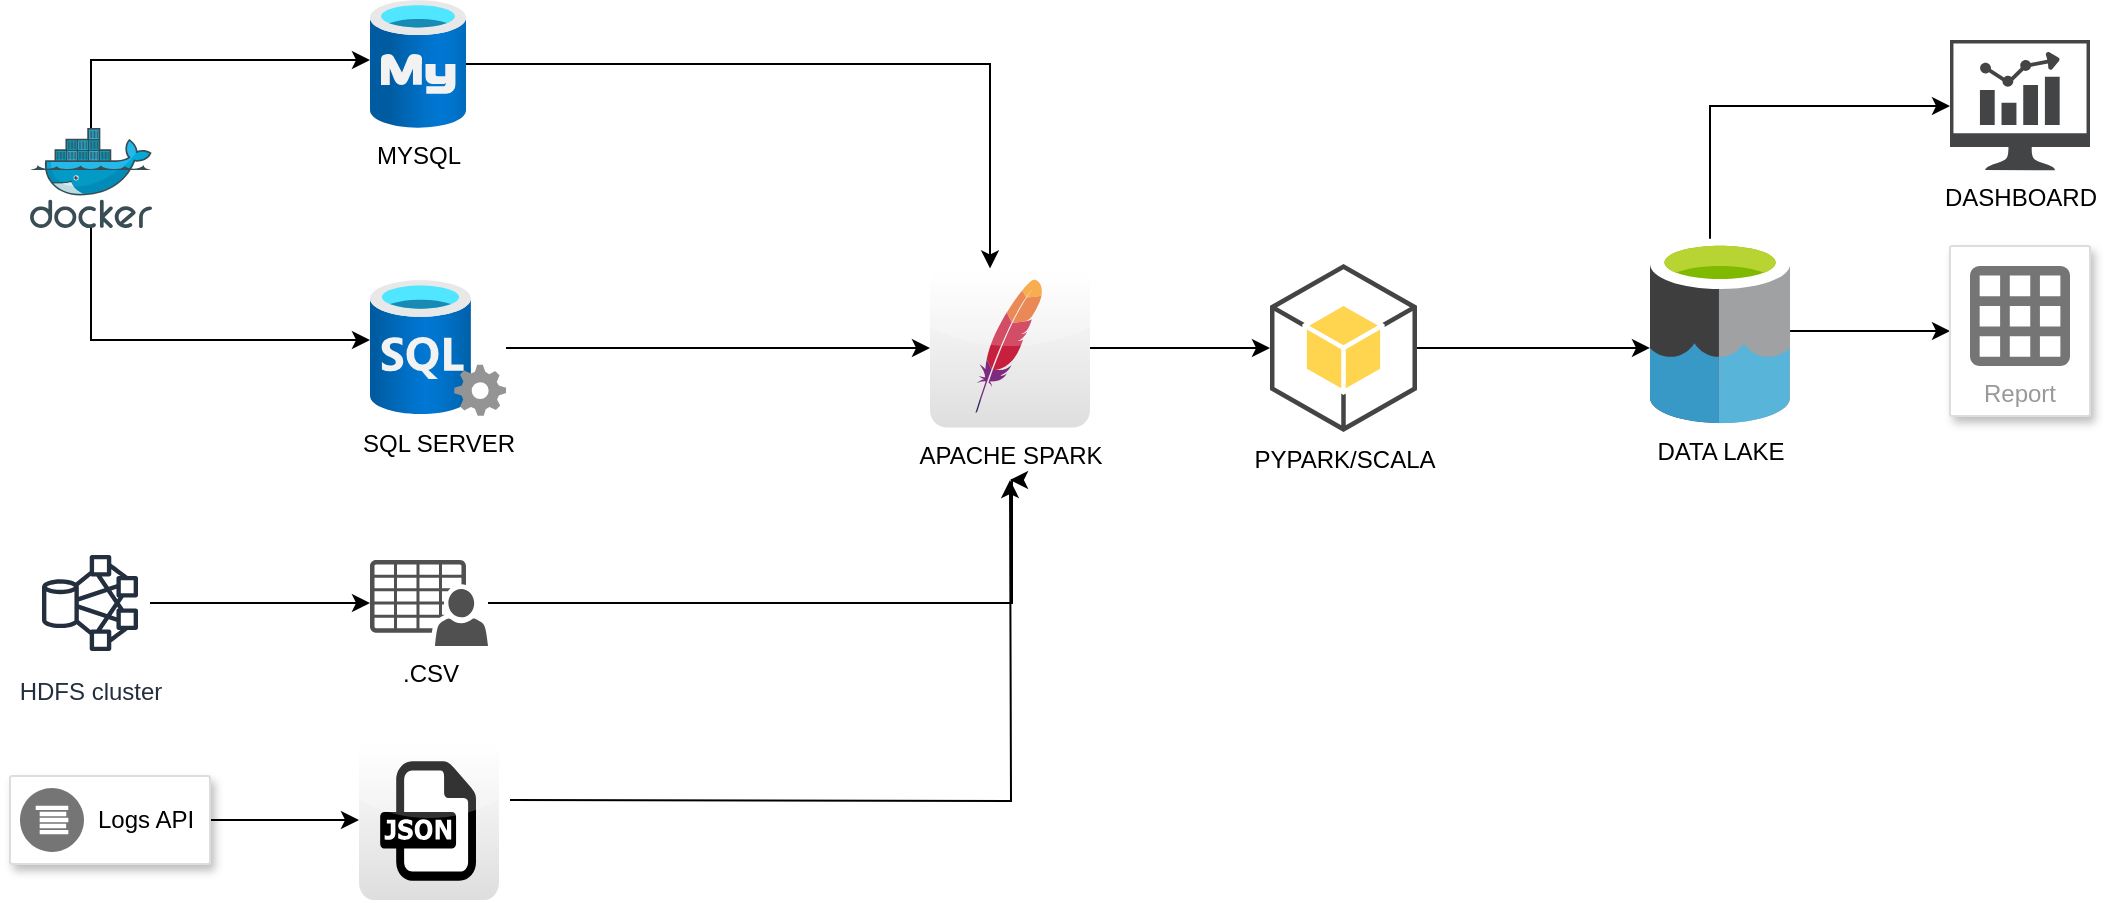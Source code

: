 <mxfile version="20.3.0" type="device"><diagram id="SA1ZznpQd-21Omfcbg4e" name="Page-1"><mxGraphModel dx="1426" dy="798" grid="1" gridSize="10" guides="1" tooltips="1" connect="1" arrows="1" fold="1" page="1" pageScale="1" pageWidth="850" pageHeight="1100" math="0" shadow="0"><root><mxCell id="0"/><mxCell id="1" parent="0"/><mxCell id="95inDjiCnNIqrltKDs3A-22" value="DASHBOARD" style="sketch=0;pointerEvents=1;shadow=0;dashed=0;html=1;strokeColor=none;fillColor=#434445;aspect=fixed;labelPosition=center;verticalLabelPosition=bottom;verticalAlign=top;align=center;outlineConnect=0;shape=mxgraph.vvd.nsx_dashboard;" parent="1" vertex="1"><mxGeometry x="990" y="120" width="70" height="65.1" as="geometry"/></mxCell><mxCell id="RrF4oZYNV_UtxTO051gD-4" style="edgeStyle=orthogonalEdgeStyle;rounded=0;orthogonalLoop=1;jettySize=auto;html=1;" parent="1" source="sg6JzZPTa_xiNhkwsf07-1" target="RrF4oZYNV_UtxTO051gD-3" edge="1"><mxGeometry relative="1" as="geometry"><Array as="points"><mxPoint x="61" y="130"/></Array></mxGeometry></mxCell><mxCell id="e1uYjDDmh3Iul_cl8Zb2-2" style="edgeStyle=orthogonalEdgeStyle;rounded=0;orthogonalLoop=1;jettySize=auto;html=1;" edge="1" parent="1" source="sg6JzZPTa_xiNhkwsf07-1"><mxGeometry relative="1" as="geometry"><mxPoint x="200" y="270" as="targetPoint"/><Array as="points"><mxPoint x="61" y="270"/></Array></mxGeometry></mxCell><mxCell id="sg6JzZPTa_xiNhkwsf07-1" value="" style="sketch=0;aspect=fixed;html=1;points=[];align=center;image;fontSize=12;image=img/lib/mscae/Docker.svg;" parent="1" vertex="1"><mxGeometry x="30.0" y="164" width="60.98" height="50" as="geometry"/></mxCell><mxCell id="e1uYjDDmh3Iul_cl8Zb2-6" style="edgeStyle=orthogonalEdgeStyle;rounded=0;orthogonalLoop=1;jettySize=auto;html=1;" edge="1" parent="1" source="RrF4oZYNV_UtxTO051gD-3" target="e1uYjDDmh3Iul_cl8Zb2-5"><mxGeometry relative="1" as="geometry"><Array as="points"><mxPoint x="510" y="132"/></Array></mxGeometry></mxCell><mxCell id="RrF4oZYNV_UtxTO051gD-3" value="MYSQL" style="aspect=fixed;html=1;points=[];align=center;image;fontSize=12;image=img/lib/azure2/databases/Azure_Database_MySQL_Server.svg;" parent="1" vertex="1"><mxGeometry x="200" y="100" width="48" height="64" as="geometry"/></mxCell><mxCell id="e1uYjDDmh3Iul_cl8Zb2-7" style="edgeStyle=orthogonalEdgeStyle;rounded=0;orthogonalLoop=1;jettySize=auto;html=1;" edge="1" parent="1" source="e1uYjDDmh3Iul_cl8Zb2-3" target="e1uYjDDmh3Iul_cl8Zb2-5"><mxGeometry relative="1" as="geometry"/></mxCell><mxCell id="e1uYjDDmh3Iul_cl8Zb2-3" value="SQL SERVER&lt;br&gt;" style="aspect=fixed;html=1;points=[];align=center;image;fontSize=12;image=img/lib/azure2/databases/SQL_Server.svg;" vertex="1" parent="1"><mxGeometry x="200" y="240" width="68" height="68" as="geometry"/></mxCell><mxCell id="e1uYjDDmh3Iul_cl8Zb2-8" style="edgeStyle=orthogonalEdgeStyle;rounded=0;orthogonalLoop=1;jettySize=auto;html=1;" edge="1" parent="1" source="e1uYjDDmh3Iul_cl8Zb2-4"><mxGeometry relative="1" as="geometry"><mxPoint x="520" y="340" as="targetPoint"/><Array as="points"><mxPoint x="521" y="402"/></Array></mxGeometry></mxCell><mxCell id="e1uYjDDmh3Iul_cl8Zb2-4" value=".CSV&lt;br&gt;" style="sketch=0;pointerEvents=1;shadow=0;dashed=0;html=1;strokeColor=none;fillColor=#505050;labelPosition=center;verticalLabelPosition=bottom;verticalAlign=top;outlineConnect=0;align=center;shape=mxgraph.office.users.csv_file;" vertex="1" parent="1"><mxGeometry x="200" y="380" width="59" height="43" as="geometry"/></mxCell><mxCell id="e1uYjDDmh3Iul_cl8Zb2-17" style="edgeStyle=orthogonalEdgeStyle;rounded=0;orthogonalLoop=1;jettySize=auto;html=1;" edge="1" parent="1" source="e1uYjDDmh3Iul_cl8Zb2-5" target="e1uYjDDmh3Iul_cl8Zb2-34"><mxGeometry relative="1" as="geometry"/></mxCell><mxCell id="e1uYjDDmh3Iul_cl8Zb2-5" value="APACHE SPARK" style="dashed=0;outlineConnect=0;html=1;align=center;labelPosition=center;verticalLabelPosition=bottom;verticalAlign=top;shape=mxgraph.webicons.apache;gradientColor=#DFDEDE" vertex="1" parent="1"><mxGeometry x="480" y="234.2" width="80" height="79.6" as="geometry"/></mxCell><mxCell id="e1uYjDDmh3Iul_cl8Zb2-13" style="edgeStyle=orthogonalEdgeStyle;rounded=0;orthogonalLoop=1;jettySize=auto;html=1;" edge="1" parent="1" source="e1uYjDDmh3Iul_cl8Zb2-12" target="e1uYjDDmh3Iul_cl8Zb2-4"><mxGeometry relative="1" as="geometry"/></mxCell><mxCell id="e1uYjDDmh3Iul_cl8Zb2-12" value="HDFS cluster" style="sketch=0;outlineConnect=0;fontColor=#232F3E;gradientColor=none;strokeColor=#232F3E;fillColor=#ffffff;dashed=0;verticalLabelPosition=bottom;verticalAlign=top;align=center;html=1;fontSize=12;fontStyle=0;aspect=fixed;shape=mxgraph.aws4.resourceIcon;resIcon=mxgraph.aws4.hdfs_cluster;" vertex="1" parent="1"><mxGeometry x="30" y="371.5" width="60" height="60" as="geometry"/></mxCell><mxCell id="e1uYjDDmh3Iul_cl8Zb2-33" style="edgeStyle=orthogonalEdgeStyle;rounded=0;orthogonalLoop=1;jettySize=auto;html=1;" edge="1" parent="1" source="e1uYjDDmh3Iul_cl8Zb2-16" target="e1uYjDDmh3Iul_cl8Zb2-31"><mxGeometry relative="1" as="geometry"/></mxCell><mxCell id="e1uYjDDmh3Iul_cl8Zb2-36" style="edgeStyle=orthogonalEdgeStyle;rounded=0;orthogonalLoop=1;jettySize=auto;html=1;" edge="1" parent="1" source="e1uYjDDmh3Iul_cl8Zb2-16" target="95inDjiCnNIqrltKDs3A-22"><mxGeometry relative="1" as="geometry"><Array as="points"><mxPoint x="870" y="153"/></Array></mxGeometry></mxCell><mxCell id="e1uYjDDmh3Iul_cl8Zb2-16" value="DATA LAKE" style="sketch=0;aspect=fixed;html=1;points=[];align=center;image;fontSize=12;image=img/lib/mscae/Data_Lake.svg;" vertex="1" parent="1"><mxGeometry x="840" y="219.42" width="70.04" height="92.16" as="geometry"/></mxCell><mxCell id="e1uYjDDmh3Iul_cl8Zb2-22" style="edgeStyle=orthogonalEdgeStyle;rounded=0;orthogonalLoop=1;jettySize=auto;html=1;" edge="1" parent="1"><mxGeometry relative="1" as="geometry"><mxPoint x="270" y="500" as="sourcePoint"/><mxPoint x="520" y="340" as="targetPoint"/></mxGeometry></mxCell><mxCell id="e1uYjDDmh3Iul_cl8Zb2-23" value="" style="dashed=0;outlineConnect=0;html=1;align=center;labelPosition=center;verticalLabelPosition=bottom;verticalAlign=top;shape=mxgraph.webicons.json;gradientColor=#DFDEDE" vertex="1" parent="1"><mxGeometry x="194.5" y="470" width="70" height="80" as="geometry"/></mxCell><mxCell id="e1uYjDDmh3Iul_cl8Zb2-28" style="edgeStyle=orthogonalEdgeStyle;rounded=0;orthogonalLoop=1;jettySize=auto;html=1;" edge="1" parent="1" source="e1uYjDDmh3Iul_cl8Zb2-26" target="e1uYjDDmh3Iul_cl8Zb2-23"><mxGeometry relative="1" as="geometry"><mxPoint x="190" y="510" as="targetPoint"/></mxGeometry></mxCell><mxCell id="e1uYjDDmh3Iul_cl8Zb2-26" value="" style="strokeColor=#dddddd;shadow=1;strokeWidth=1;rounded=1;absoluteArcSize=1;arcSize=2;" vertex="1" parent="1"><mxGeometry x="20" y="488" width="100" height="44" as="geometry"/></mxCell><mxCell id="e1uYjDDmh3Iul_cl8Zb2-27" value="Logs API" style="sketch=0;dashed=0;connectable=0;html=1;fillColor=#757575;strokeColor=none;shape=mxgraph.gcp2.logs_api;part=1;labelPosition=right;verticalLabelPosition=middle;align=left;verticalAlign=middle;spacingLeft=5;fontSize=12;" vertex="1" parent="e1uYjDDmh3Iul_cl8Zb2-26"><mxGeometry y="0.5" width="32" height="32" relative="1" as="geometry"><mxPoint x="5" y="-16" as="offset"/></mxGeometry></mxCell><mxCell id="e1uYjDDmh3Iul_cl8Zb2-31" value="Report" style="strokeColor=#dddddd;shadow=1;strokeWidth=1;rounded=1;absoluteArcSize=1;arcSize=2;labelPosition=center;verticalLabelPosition=middle;align=center;verticalAlign=bottom;spacingLeft=0;fontColor=#999999;fontSize=12;whiteSpace=wrap;spacingBottom=2;" vertex="1" parent="1"><mxGeometry x="990" y="223" width="70" height="85" as="geometry"/></mxCell><mxCell id="e1uYjDDmh3Iul_cl8Zb2-32" value="" style="sketch=0;dashed=0;connectable=0;html=1;fillColor=#757575;strokeColor=none;shape=mxgraph.gcp2.report;part=1;" vertex="1" parent="e1uYjDDmh3Iul_cl8Zb2-31"><mxGeometry x="0.5" width="50" height="50" relative="1" as="geometry"><mxPoint x="-25" y="10" as="offset"/></mxGeometry></mxCell><mxCell id="e1uYjDDmh3Iul_cl8Zb2-35" style="edgeStyle=orthogonalEdgeStyle;rounded=0;orthogonalLoop=1;jettySize=auto;html=1;entryX=0;entryY=0.592;entryDx=0;entryDy=0;entryPerimeter=0;" edge="1" parent="1" source="e1uYjDDmh3Iul_cl8Zb2-34" target="e1uYjDDmh3Iul_cl8Zb2-16"><mxGeometry relative="1" as="geometry"/></mxCell><mxCell id="e1uYjDDmh3Iul_cl8Zb2-34" value="PYPARK/SCALA" style="outlineConnect=0;dashed=0;verticalLabelPosition=bottom;verticalAlign=top;align=center;html=1;shape=mxgraph.aws3.android;fillColor=#FFD44F;gradientColor=none;" vertex="1" parent="1"><mxGeometry x="650" y="232" width="73.5" height="84" as="geometry"/></mxCell></root></mxGraphModel></diagram></mxfile>
